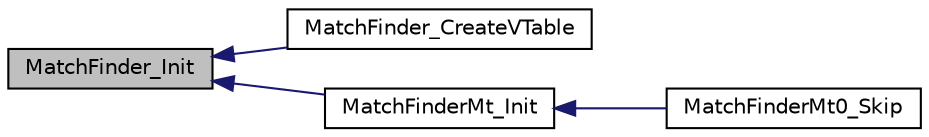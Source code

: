 digraph G
{
  edge [fontname="Helvetica",fontsize="10",labelfontname="Helvetica",labelfontsize="10"];
  node [fontname="Helvetica",fontsize="10",shape=record];
  rankdir="LR";
  Node1 [label="MatchFinder_Init",height=0.2,width=0.4,color="black", fillcolor="grey75", style="filled" fontcolor="black"];
  Node1 -> Node2 [dir="back",color="midnightblue",fontsize="10",style="solid",fontname="Helvetica"];
  Node2 [label="MatchFinder_CreateVTable",height=0.2,width=0.4,color="black", fillcolor="white", style="filled",URL="$_lz_find_8h.html#a6f5f22fb5d40c695d917df8d89faa80f"];
  Node1 -> Node3 [dir="back",color="midnightblue",fontsize="10",style="solid",fontname="Helvetica"];
  Node3 [label="MatchFinderMt_Init",height=0.2,width=0.4,color="black", fillcolor="white", style="filled",URL="$_lz_find_mt_8c.html#ade36dd788a85b59fc3e77109d7f8a6b2"];
  Node3 -> Node4 [dir="back",color="midnightblue",fontsize="10",style="solid",fontname="Helvetica"];
  Node4 [label="MatchFinderMt0_Skip",height=0.2,width=0.4,color="black", fillcolor="white", style="filled",URL="$_lz_find_mt_8c.html#ac932447b93b0a088c230a8b0f3c799f6"];
}
